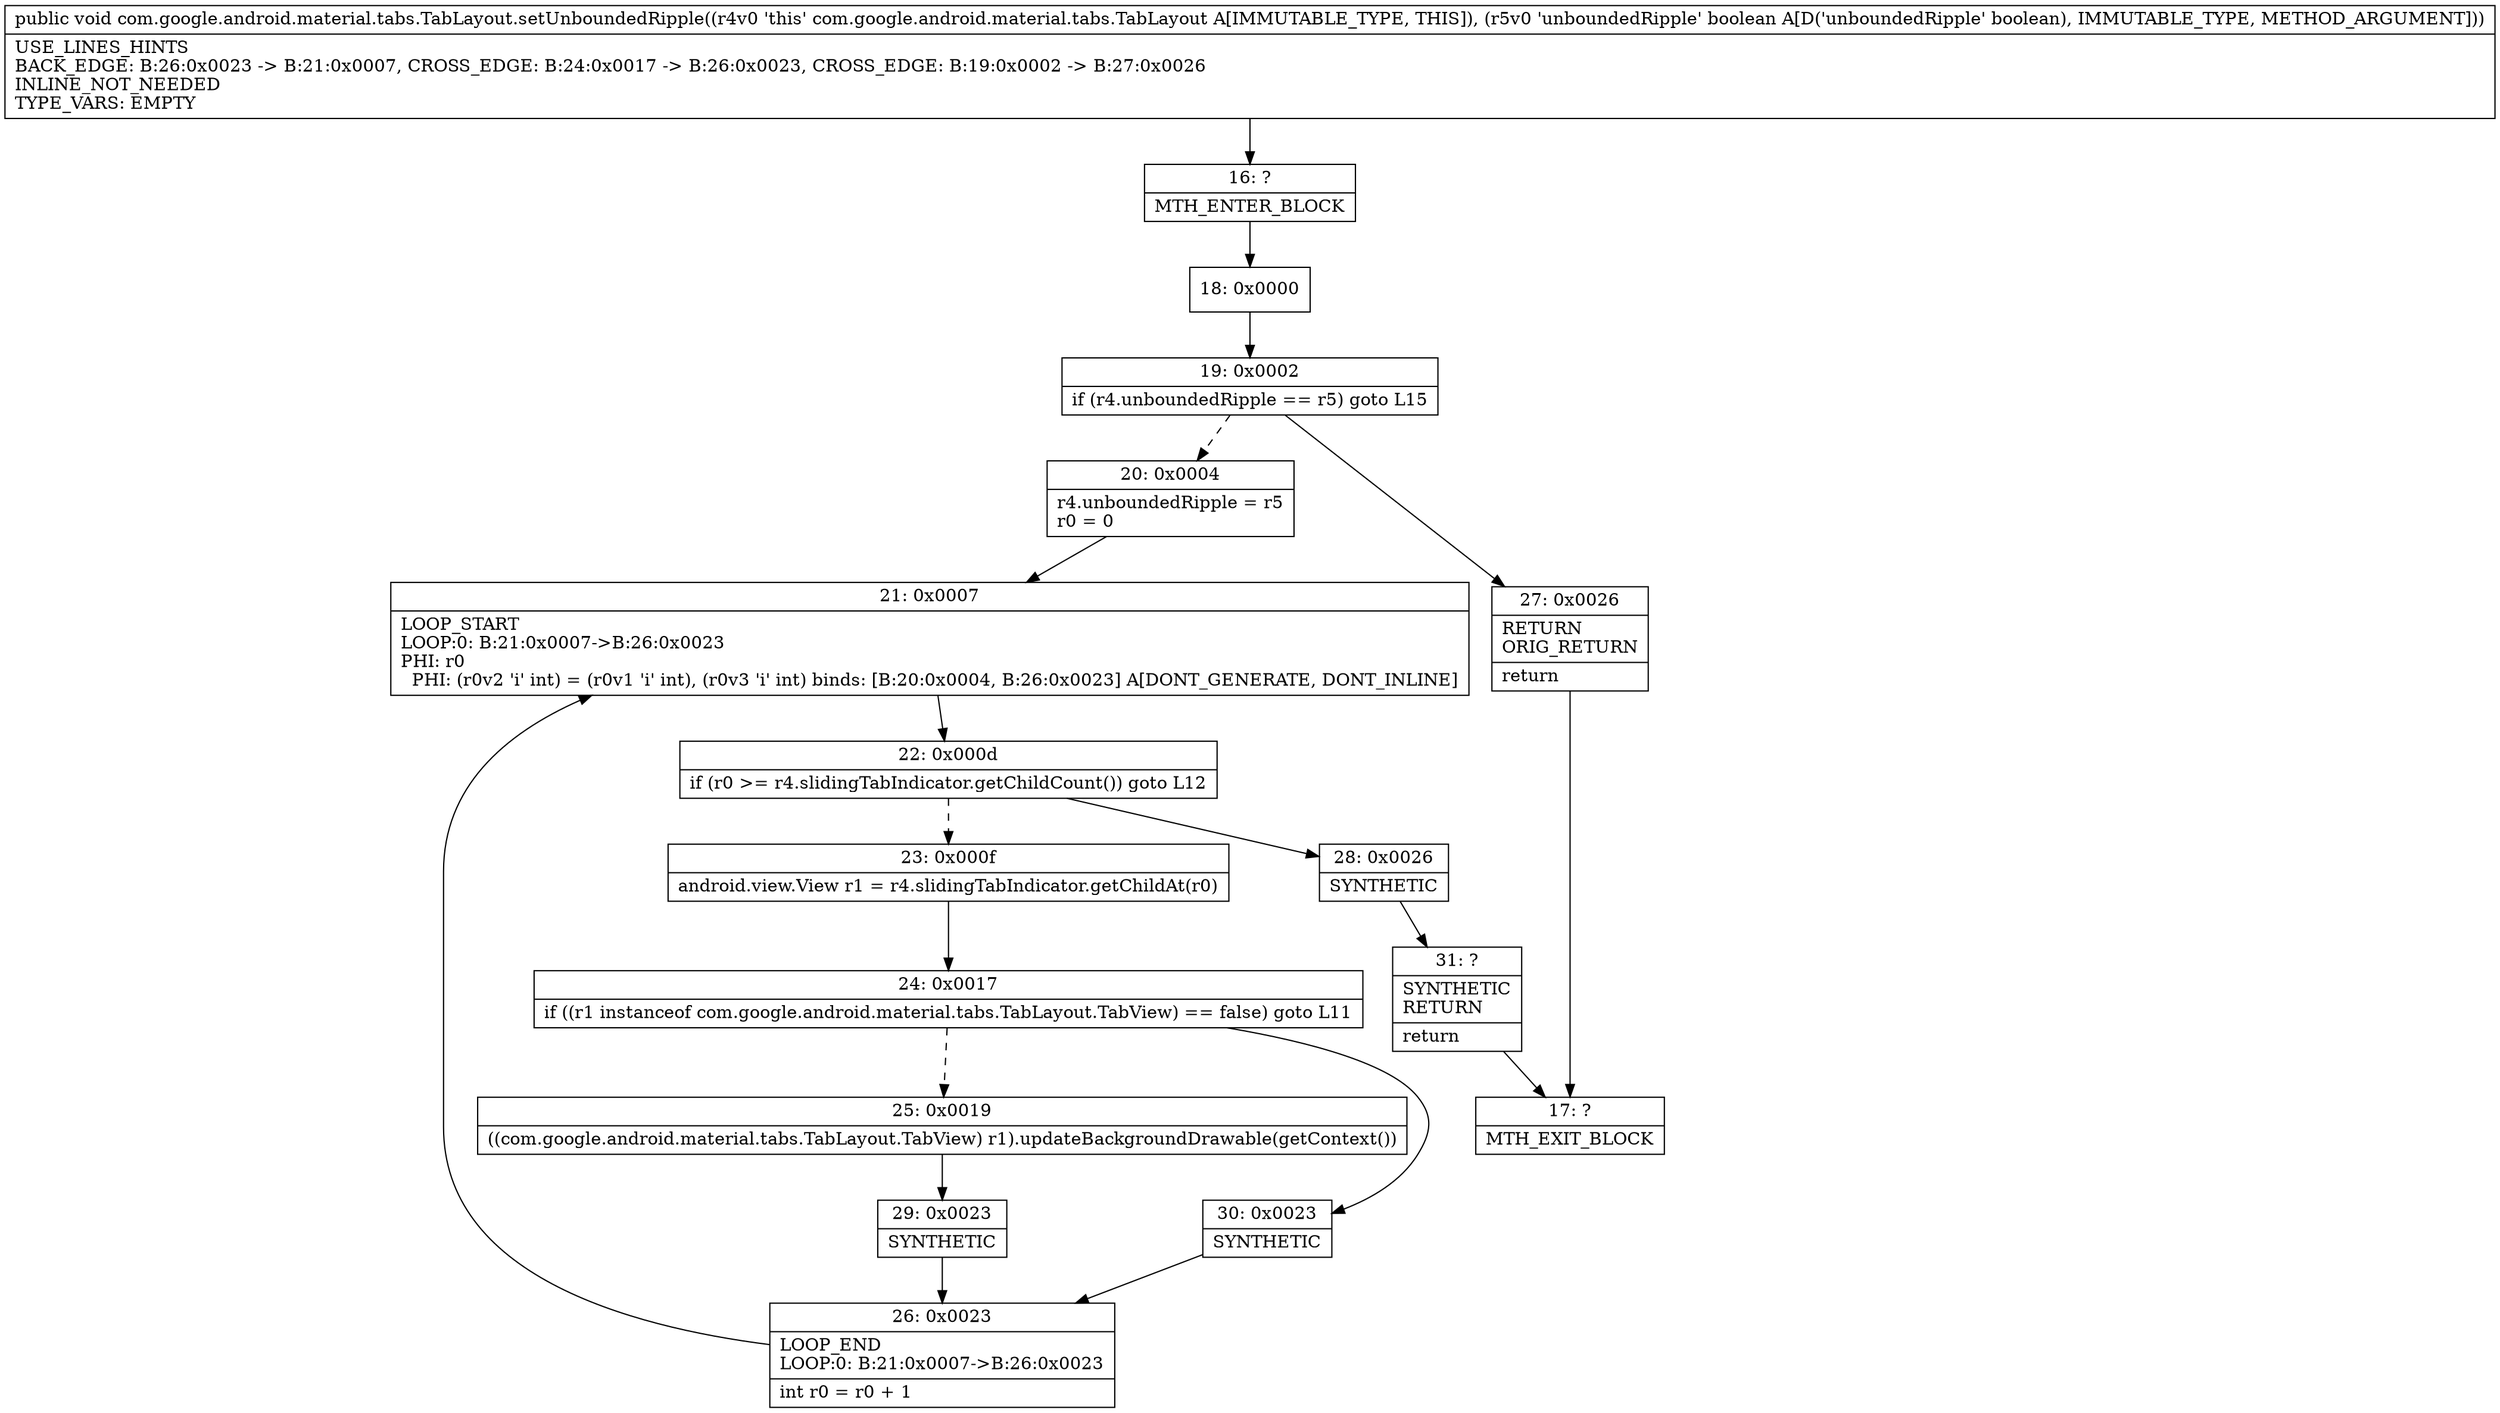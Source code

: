 digraph "CFG forcom.google.android.material.tabs.TabLayout.setUnboundedRipple(Z)V" {
Node_16 [shape=record,label="{16\:\ ?|MTH_ENTER_BLOCK\l}"];
Node_18 [shape=record,label="{18\:\ 0x0000}"];
Node_19 [shape=record,label="{19\:\ 0x0002|if (r4.unboundedRipple == r5) goto L15\l}"];
Node_20 [shape=record,label="{20\:\ 0x0004|r4.unboundedRipple = r5\lr0 = 0\l}"];
Node_21 [shape=record,label="{21\:\ 0x0007|LOOP_START\lLOOP:0: B:21:0x0007\-\>B:26:0x0023\lPHI: r0 \l  PHI: (r0v2 'i' int) = (r0v1 'i' int), (r0v3 'i' int) binds: [B:20:0x0004, B:26:0x0023] A[DONT_GENERATE, DONT_INLINE]\l}"];
Node_22 [shape=record,label="{22\:\ 0x000d|if (r0 \>= r4.slidingTabIndicator.getChildCount()) goto L12\l}"];
Node_23 [shape=record,label="{23\:\ 0x000f|android.view.View r1 = r4.slidingTabIndicator.getChildAt(r0)\l}"];
Node_24 [shape=record,label="{24\:\ 0x0017|if ((r1 instanceof com.google.android.material.tabs.TabLayout.TabView) == false) goto L11\l}"];
Node_25 [shape=record,label="{25\:\ 0x0019|((com.google.android.material.tabs.TabLayout.TabView) r1).updateBackgroundDrawable(getContext())\l}"];
Node_29 [shape=record,label="{29\:\ 0x0023|SYNTHETIC\l}"];
Node_26 [shape=record,label="{26\:\ 0x0023|LOOP_END\lLOOP:0: B:21:0x0007\-\>B:26:0x0023\l|int r0 = r0 + 1\l}"];
Node_30 [shape=record,label="{30\:\ 0x0023|SYNTHETIC\l}"];
Node_28 [shape=record,label="{28\:\ 0x0026|SYNTHETIC\l}"];
Node_31 [shape=record,label="{31\:\ ?|SYNTHETIC\lRETURN\l|return\l}"];
Node_17 [shape=record,label="{17\:\ ?|MTH_EXIT_BLOCK\l}"];
Node_27 [shape=record,label="{27\:\ 0x0026|RETURN\lORIG_RETURN\l|return\l}"];
MethodNode[shape=record,label="{public void com.google.android.material.tabs.TabLayout.setUnboundedRipple((r4v0 'this' com.google.android.material.tabs.TabLayout A[IMMUTABLE_TYPE, THIS]), (r5v0 'unboundedRipple' boolean A[D('unboundedRipple' boolean), IMMUTABLE_TYPE, METHOD_ARGUMENT]))  | USE_LINES_HINTS\lBACK_EDGE: B:26:0x0023 \-\> B:21:0x0007, CROSS_EDGE: B:24:0x0017 \-\> B:26:0x0023, CROSS_EDGE: B:19:0x0002 \-\> B:27:0x0026\lINLINE_NOT_NEEDED\lTYPE_VARS: EMPTY\l}"];
MethodNode -> Node_16;Node_16 -> Node_18;
Node_18 -> Node_19;
Node_19 -> Node_20[style=dashed];
Node_19 -> Node_27;
Node_20 -> Node_21;
Node_21 -> Node_22;
Node_22 -> Node_23[style=dashed];
Node_22 -> Node_28;
Node_23 -> Node_24;
Node_24 -> Node_25[style=dashed];
Node_24 -> Node_30;
Node_25 -> Node_29;
Node_29 -> Node_26;
Node_26 -> Node_21;
Node_30 -> Node_26;
Node_28 -> Node_31;
Node_31 -> Node_17;
Node_27 -> Node_17;
}


